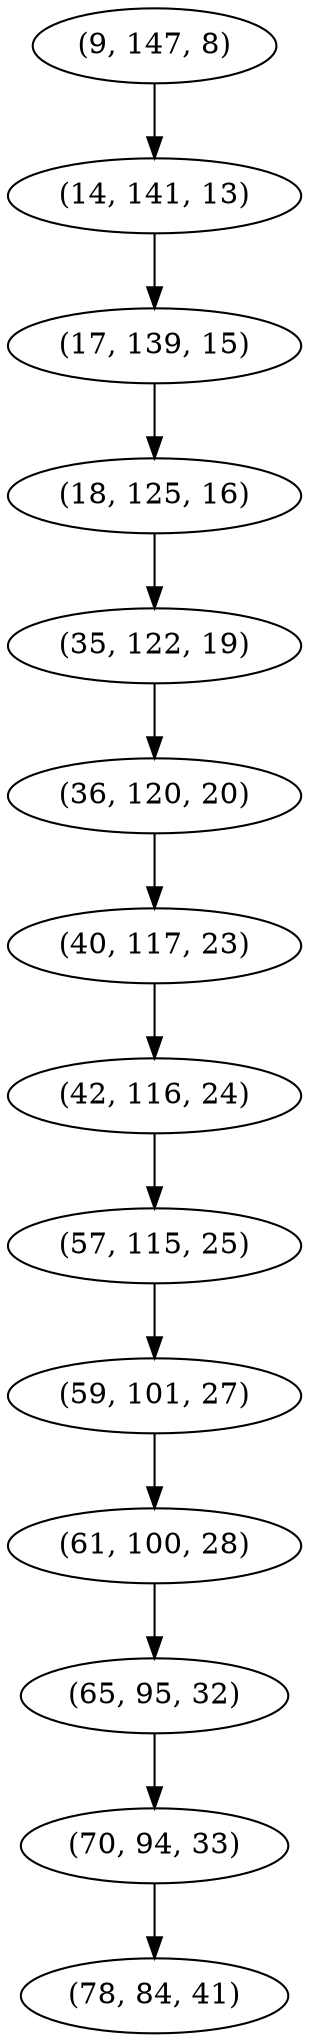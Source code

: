 digraph tree {
    "(9, 147, 8)";
    "(14, 141, 13)";
    "(17, 139, 15)";
    "(18, 125, 16)";
    "(35, 122, 19)";
    "(36, 120, 20)";
    "(40, 117, 23)";
    "(42, 116, 24)";
    "(57, 115, 25)";
    "(59, 101, 27)";
    "(61, 100, 28)";
    "(65, 95, 32)";
    "(70, 94, 33)";
    "(78, 84, 41)";
    "(9, 147, 8)" -> "(14, 141, 13)";
    "(14, 141, 13)" -> "(17, 139, 15)";
    "(17, 139, 15)" -> "(18, 125, 16)";
    "(18, 125, 16)" -> "(35, 122, 19)";
    "(35, 122, 19)" -> "(36, 120, 20)";
    "(36, 120, 20)" -> "(40, 117, 23)";
    "(40, 117, 23)" -> "(42, 116, 24)";
    "(42, 116, 24)" -> "(57, 115, 25)";
    "(57, 115, 25)" -> "(59, 101, 27)";
    "(59, 101, 27)" -> "(61, 100, 28)";
    "(61, 100, 28)" -> "(65, 95, 32)";
    "(65, 95, 32)" -> "(70, 94, 33)";
    "(70, 94, 33)" -> "(78, 84, 41)";
}
